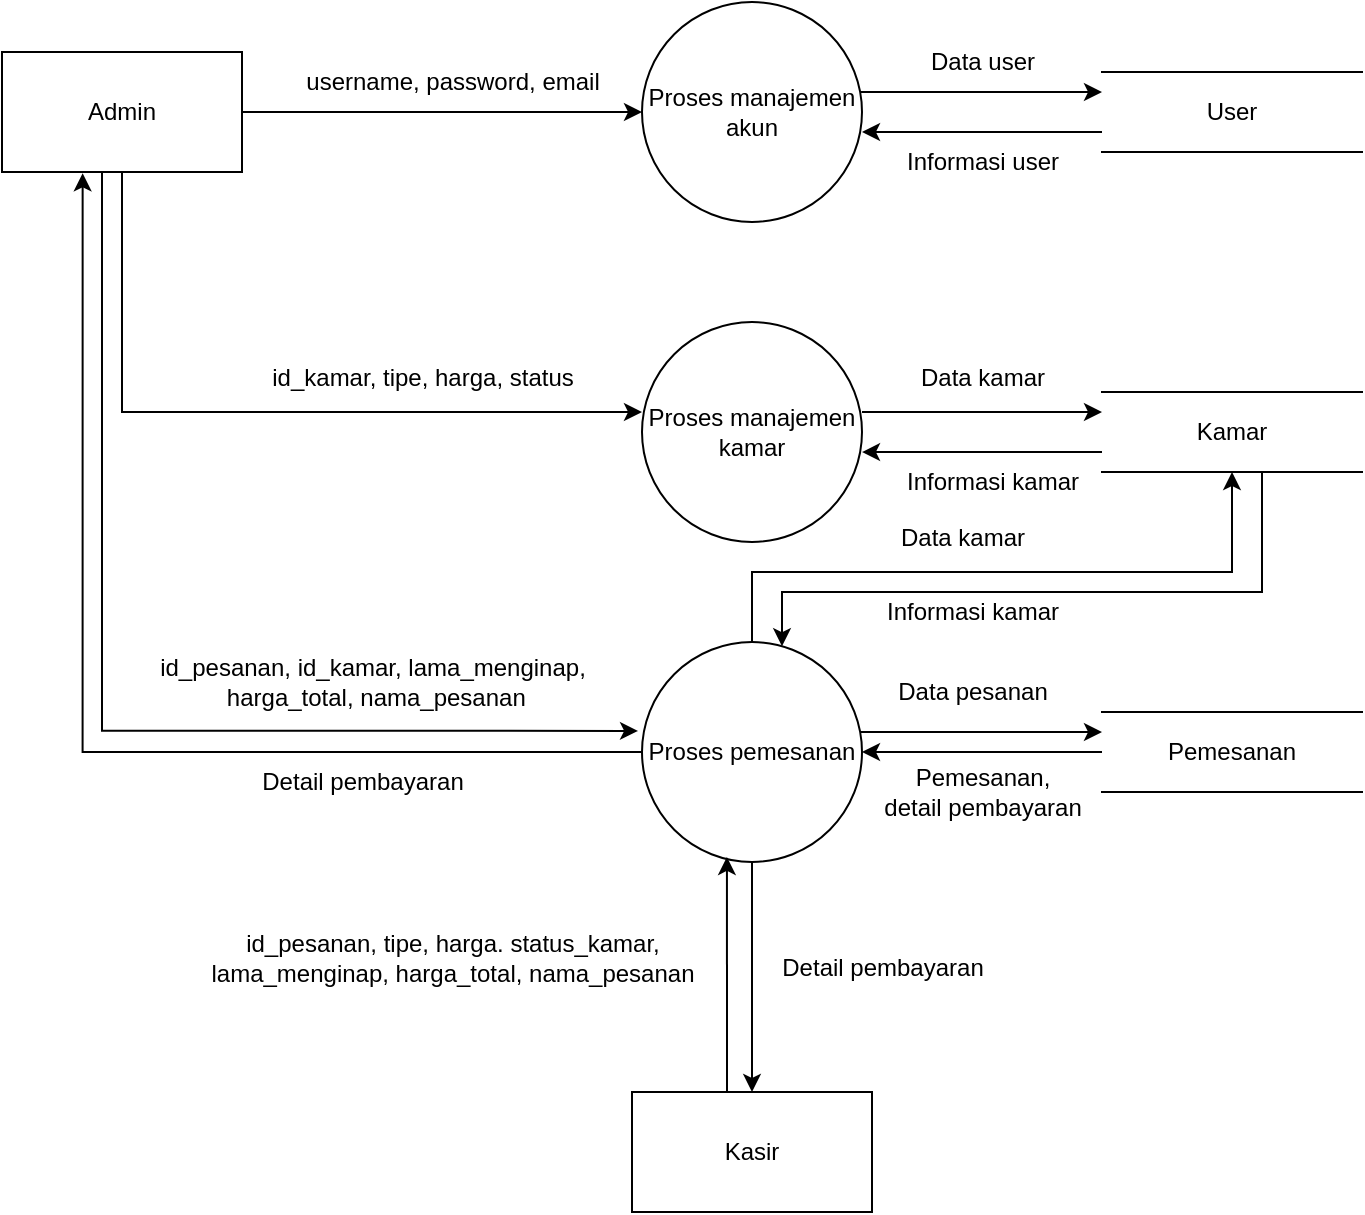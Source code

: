 <mxfile version="21.8.2" type="device">
  <diagram name="Page-1" id="H9gdu82dAYNTsUSSAa5U">
    <mxGraphModel dx="1400" dy="665" grid="1" gridSize="10" guides="1" tooltips="1" connect="1" arrows="1" fold="1" page="1" pageScale="1" pageWidth="850" pageHeight="1100" math="0" shadow="0">
      <root>
        <mxCell id="0" />
        <mxCell id="1" parent="0" />
        <mxCell id="lxsLFtRjGh0ekX1pmA0H-13" style="edgeStyle=orthogonalEdgeStyle;rounded=0;orthogonalLoop=1;jettySize=auto;html=1;exitX=0;exitY=0.75;exitDx=0;exitDy=0;" edge="1" parent="1" source="lxsLFtRjGh0ekX1pmA0H-2">
          <mxGeometry relative="1" as="geometry">
            <mxPoint x="480" y="190" as="targetPoint" />
          </mxGeometry>
        </mxCell>
        <mxCell id="lxsLFtRjGh0ekX1pmA0H-2" value="User" style="shape=partialRectangle;whiteSpace=wrap;html=1;left=0;right=0;fillColor=none;" vertex="1" parent="1">
          <mxGeometry x="600" y="160" width="130" height="40" as="geometry" />
        </mxCell>
        <mxCell id="lxsLFtRjGh0ekX1pmA0H-10" style="edgeStyle=orthogonalEdgeStyle;rounded=0;orthogonalLoop=1;jettySize=auto;html=1;" edge="1" parent="1" source="lxsLFtRjGh0ekX1pmA0H-3">
          <mxGeometry relative="1" as="geometry">
            <mxPoint x="600" y="170" as="targetPoint" />
            <Array as="points">
              <mxPoint x="600" y="170" />
            </Array>
          </mxGeometry>
        </mxCell>
        <mxCell id="lxsLFtRjGh0ekX1pmA0H-3" value="Proses manajemen akun" style="ellipse;whiteSpace=wrap;html=1;aspect=fixed;" vertex="1" parent="1">
          <mxGeometry x="370" y="125" width="110" height="110" as="geometry" />
        </mxCell>
        <mxCell id="lxsLFtRjGh0ekX1pmA0H-5" style="edgeStyle=orthogonalEdgeStyle;rounded=0;orthogonalLoop=1;jettySize=auto;html=1;entryX=0;entryY=0.5;entryDx=0;entryDy=0;" edge="1" parent="1" source="lxsLFtRjGh0ekX1pmA0H-4" target="lxsLFtRjGh0ekX1pmA0H-3">
          <mxGeometry relative="1" as="geometry" />
        </mxCell>
        <mxCell id="lxsLFtRjGh0ekX1pmA0H-19" style="edgeStyle=orthogonalEdgeStyle;rounded=0;orthogonalLoop=1;jettySize=auto;html=1;entryX=0;entryY=0.5;entryDx=0;entryDy=0;" edge="1" parent="1">
          <mxGeometry relative="1" as="geometry">
            <mxPoint x="110.0" y="200.0" as="sourcePoint" />
            <mxPoint x="370.0" y="330" as="targetPoint" />
            <Array as="points">
              <mxPoint x="110" y="330" />
            </Array>
          </mxGeometry>
        </mxCell>
        <mxCell id="lxsLFtRjGh0ekX1pmA0H-4" value="Admin" style="rounded=0;whiteSpace=wrap;html=1;" vertex="1" parent="1">
          <mxGeometry x="50" y="150" width="120" height="60" as="geometry" />
        </mxCell>
        <mxCell id="lxsLFtRjGh0ekX1pmA0H-7" value="username, password, email" style="text;html=1;align=center;verticalAlign=middle;resizable=0;points=[];autosize=1;strokeColor=none;fillColor=none;" vertex="1" parent="1">
          <mxGeometry x="190" y="150" width="170" height="30" as="geometry" />
        </mxCell>
        <mxCell id="lxsLFtRjGh0ekX1pmA0H-11" value="Data user" style="text;html=1;align=center;verticalAlign=middle;resizable=0;points=[];autosize=1;strokeColor=none;fillColor=none;" vertex="1" parent="1">
          <mxGeometry x="500" y="140" width="80" height="30" as="geometry" />
        </mxCell>
        <mxCell id="lxsLFtRjGh0ekX1pmA0H-14" value="Informasi user" style="text;html=1;align=center;verticalAlign=middle;resizable=0;points=[];autosize=1;strokeColor=none;fillColor=none;" vertex="1" parent="1">
          <mxGeometry x="490" y="190" width="100" height="30" as="geometry" />
        </mxCell>
        <mxCell id="lxsLFtRjGh0ekX1pmA0H-56" style="edgeStyle=orthogonalEdgeStyle;rounded=0;orthogonalLoop=1;jettySize=auto;html=1;" edge="1" parent="1" source="lxsLFtRjGh0ekX1pmA0H-16" target="lxsLFtRjGh0ekX1pmA0H-26">
          <mxGeometry relative="1" as="geometry">
            <Array as="points">
              <mxPoint x="680" y="420" />
              <mxPoint x="440" y="420" />
            </Array>
          </mxGeometry>
        </mxCell>
        <mxCell id="lxsLFtRjGh0ekX1pmA0H-16" value="Kamar" style="shape=partialRectangle;whiteSpace=wrap;html=1;left=0;right=0;fillColor=none;" vertex="1" parent="1">
          <mxGeometry x="600" y="320" width="130" height="40" as="geometry" />
        </mxCell>
        <mxCell id="lxsLFtRjGh0ekX1pmA0H-32" style="edgeStyle=orthogonalEdgeStyle;rounded=0;orthogonalLoop=1;jettySize=auto;html=1;" edge="1" parent="1" source="lxsLFtRjGh0ekX1pmA0H-17" target="lxsLFtRjGh0ekX1pmA0H-26">
          <mxGeometry relative="1" as="geometry" />
        </mxCell>
        <mxCell id="lxsLFtRjGh0ekX1pmA0H-17" value="Pemesanan" style="shape=partialRectangle;whiteSpace=wrap;html=1;left=0;right=0;fillColor=none;" vertex="1" parent="1">
          <mxGeometry x="600" y="480" width="130" height="40" as="geometry" />
        </mxCell>
        <mxCell id="lxsLFtRjGh0ekX1pmA0H-20" value="" style="edgeStyle=orthogonalEdgeStyle;rounded=0;orthogonalLoop=1;jettySize=auto;html=1;" edge="1" parent="1">
          <mxGeometry relative="1" as="geometry">
            <mxPoint x="480" y="330" as="sourcePoint" />
            <mxPoint x="600" y="330" as="targetPoint" />
          </mxGeometry>
        </mxCell>
        <mxCell id="lxsLFtRjGh0ekX1pmA0H-18" value="Proses manajemen kamar" style="ellipse;whiteSpace=wrap;html=1;aspect=fixed;" vertex="1" parent="1">
          <mxGeometry x="370" y="285" width="110" height="110" as="geometry" />
        </mxCell>
        <mxCell id="lxsLFtRjGh0ekX1pmA0H-21" value="Data kamar" style="text;html=1;align=center;verticalAlign=middle;resizable=0;points=[];autosize=1;strokeColor=none;fillColor=none;" vertex="1" parent="1">
          <mxGeometry x="495" y="298" width="90" height="30" as="geometry" />
        </mxCell>
        <mxCell id="lxsLFtRjGh0ekX1pmA0H-22" value="id_kamar, tipe, harga, status" style="text;html=1;align=center;verticalAlign=middle;resizable=0;points=[];autosize=1;strokeColor=none;fillColor=none;" vertex="1" parent="1">
          <mxGeometry x="175" y="298" width="170" height="30" as="geometry" />
        </mxCell>
        <mxCell id="lxsLFtRjGh0ekX1pmA0H-23" style="edgeStyle=orthogonalEdgeStyle;rounded=0;orthogonalLoop=1;jettySize=auto;html=1;entryX=1;entryY=0.591;entryDx=0;entryDy=0;entryPerimeter=0;exitX=0;exitY=0.75;exitDx=0;exitDy=0;" edge="1" parent="1" source="lxsLFtRjGh0ekX1pmA0H-16" target="lxsLFtRjGh0ekX1pmA0H-18">
          <mxGeometry relative="1" as="geometry" />
        </mxCell>
        <mxCell id="lxsLFtRjGh0ekX1pmA0H-24" value="Informasi kamar" style="text;html=1;align=center;verticalAlign=middle;resizable=0;points=[];autosize=1;strokeColor=none;fillColor=none;" vertex="1" parent="1">
          <mxGeometry x="490" y="350" width="110" height="30" as="geometry" />
        </mxCell>
        <mxCell id="lxsLFtRjGh0ekX1pmA0H-29" value="" style="edgeStyle=orthogonalEdgeStyle;rounded=0;orthogonalLoop=1;jettySize=auto;html=1;" edge="1" parent="1" source="lxsLFtRjGh0ekX1pmA0H-26" target="lxsLFtRjGh0ekX1pmA0H-17">
          <mxGeometry relative="1" as="geometry">
            <Array as="points">
              <mxPoint x="550" y="490" />
              <mxPoint x="550" y="490" />
            </Array>
          </mxGeometry>
        </mxCell>
        <mxCell id="lxsLFtRjGh0ekX1pmA0H-51" style="edgeStyle=orthogonalEdgeStyle;rounded=0;orthogonalLoop=1;jettySize=auto;html=1;" edge="1" parent="1" source="lxsLFtRjGh0ekX1pmA0H-26" target="lxsLFtRjGh0ekX1pmA0H-49">
          <mxGeometry relative="1" as="geometry" />
        </mxCell>
        <mxCell id="lxsLFtRjGh0ekX1pmA0H-54" style="edgeStyle=orthogonalEdgeStyle;rounded=0;orthogonalLoop=1;jettySize=auto;html=1;" edge="1" parent="1" source="lxsLFtRjGh0ekX1pmA0H-26" target="lxsLFtRjGh0ekX1pmA0H-16">
          <mxGeometry relative="1" as="geometry">
            <Array as="points">
              <mxPoint x="425" y="410" />
              <mxPoint x="665" y="410" />
            </Array>
          </mxGeometry>
        </mxCell>
        <mxCell id="lxsLFtRjGh0ekX1pmA0H-26" value="Proses pemesanan" style="ellipse;whiteSpace=wrap;html=1;aspect=fixed;" vertex="1" parent="1">
          <mxGeometry x="370" y="445" width="110" height="110" as="geometry" />
        </mxCell>
        <mxCell id="lxsLFtRjGh0ekX1pmA0H-27" style="edgeStyle=orthogonalEdgeStyle;rounded=0;orthogonalLoop=1;jettySize=auto;html=1;entryX=-0.018;entryY=0.404;entryDx=0;entryDy=0;entryPerimeter=0;" edge="1" parent="1" source="lxsLFtRjGh0ekX1pmA0H-4" target="lxsLFtRjGh0ekX1pmA0H-26">
          <mxGeometry relative="1" as="geometry">
            <Array as="points">
              <mxPoint x="100" y="489" />
            </Array>
          </mxGeometry>
        </mxCell>
        <mxCell id="lxsLFtRjGh0ekX1pmA0H-28" value="id_pesanan, id_kamar, lama_menginap,&lt;br&gt;&amp;nbsp;harga_total, nama_pesanan" style="text;html=1;align=center;verticalAlign=middle;resizable=0;points=[];autosize=1;strokeColor=none;fillColor=none;" vertex="1" parent="1">
          <mxGeometry x="115" y="445" width="240" height="40" as="geometry" />
        </mxCell>
        <mxCell id="lxsLFtRjGh0ekX1pmA0H-30" value="Data pesanan" style="text;html=1;align=center;verticalAlign=middle;resizable=0;points=[];autosize=1;strokeColor=none;fillColor=none;" vertex="1" parent="1">
          <mxGeometry x="485" y="455" width="100" height="30" as="geometry" />
        </mxCell>
        <mxCell id="lxsLFtRjGh0ekX1pmA0H-33" value="Pemesanan, &lt;br&gt;detail pembayaran" style="text;html=1;align=center;verticalAlign=middle;resizable=0;points=[];autosize=1;strokeColor=none;fillColor=none;" vertex="1" parent="1">
          <mxGeometry x="480" y="500" width="120" height="40" as="geometry" />
        </mxCell>
        <mxCell id="lxsLFtRjGh0ekX1pmA0H-34" style="edgeStyle=orthogonalEdgeStyle;rounded=0;orthogonalLoop=1;jettySize=auto;html=1;entryX=0.336;entryY=1.011;entryDx=0;entryDy=0;entryPerimeter=0;" edge="1" parent="1" source="lxsLFtRjGh0ekX1pmA0H-26" target="lxsLFtRjGh0ekX1pmA0H-4">
          <mxGeometry relative="1" as="geometry" />
        </mxCell>
        <mxCell id="lxsLFtRjGh0ekX1pmA0H-35" value="Detail pembayaran" style="text;html=1;align=center;verticalAlign=middle;resizable=0;points=[];autosize=1;strokeColor=none;fillColor=none;" vertex="1" parent="1">
          <mxGeometry x="170" y="500" width="120" height="30" as="geometry" />
        </mxCell>
        <mxCell id="lxsLFtRjGh0ekX1pmA0H-50" style="edgeStyle=orthogonalEdgeStyle;rounded=0;orthogonalLoop=1;jettySize=auto;html=1;entryX=0.386;entryY=0.977;entryDx=0;entryDy=0;entryPerimeter=0;exitX=0.396;exitY=0.042;exitDx=0;exitDy=0;exitPerimeter=0;" edge="1" parent="1" source="lxsLFtRjGh0ekX1pmA0H-49" target="lxsLFtRjGh0ekX1pmA0H-26">
          <mxGeometry relative="1" as="geometry" />
        </mxCell>
        <mxCell id="lxsLFtRjGh0ekX1pmA0H-49" value="Kasir" style="rounded=0;whiteSpace=wrap;html=1;" vertex="1" parent="1">
          <mxGeometry x="365" y="670" width="120" height="60" as="geometry" />
        </mxCell>
        <mxCell id="lxsLFtRjGh0ekX1pmA0H-52" value="id_pesanan, tipe, harga. status_kamar,&lt;br style=&quot;border-color: var(--border-color);&quot;&gt;lama_menginap, harga_total, nama_pesanan" style="text;html=1;align=center;verticalAlign=middle;resizable=0;points=[];autosize=1;strokeColor=none;fillColor=none;" vertex="1" parent="1">
          <mxGeometry x="140" y="583" width="270" height="40" as="geometry" />
        </mxCell>
        <mxCell id="lxsLFtRjGh0ekX1pmA0H-53" value="Detail pembayaran" style="text;html=1;align=center;verticalAlign=middle;resizable=0;points=[];autosize=1;strokeColor=none;fillColor=none;" vertex="1" parent="1">
          <mxGeometry x="430" y="593" width="120" height="30" as="geometry" />
        </mxCell>
        <mxCell id="lxsLFtRjGh0ekX1pmA0H-55" value="Data kamar" style="text;html=1;align=center;verticalAlign=middle;resizable=0;points=[];autosize=1;strokeColor=none;fillColor=none;" vertex="1" parent="1">
          <mxGeometry x="485" y="378" width="90" height="30" as="geometry" />
        </mxCell>
        <mxCell id="lxsLFtRjGh0ekX1pmA0H-57" value="Informasi kamar" style="text;html=1;align=center;verticalAlign=middle;resizable=0;points=[];autosize=1;strokeColor=none;fillColor=none;" vertex="1" parent="1">
          <mxGeometry x="480" y="415" width="110" height="30" as="geometry" />
        </mxCell>
      </root>
    </mxGraphModel>
  </diagram>
</mxfile>
